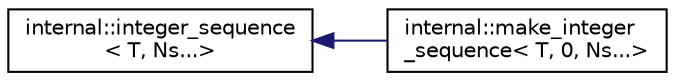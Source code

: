 digraph "Graphical Class Hierarchy"
{
  edge [fontname="Helvetica",fontsize="10",labelfontname="Helvetica",labelfontsize="10"];
  node [fontname="Helvetica",fontsize="10",shape=record];
  rankdir="LR";
  Node1 [label="internal::integer_sequence\l\< T, Ns...\>",height=0.2,width=0.4,color="black", fillcolor="white", style="filled",URL="$structinternal_1_1integer__sequence.html"];
  Node1 -> Node2 [dir="back",color="midnightblue",fontsize="10",style="solid",fontname="Helvetica"];
  Node2 [label="internal::make_integer\l_sequence\< T, 0, Ns...\>",height=0.2,width=0.4,color="black", fillcolor="white", style="filled",URL="$structinternal_1_1make__integer__sequence_3_01_t_00_010_00_01_ns_8_8_8_4.html"];
}

